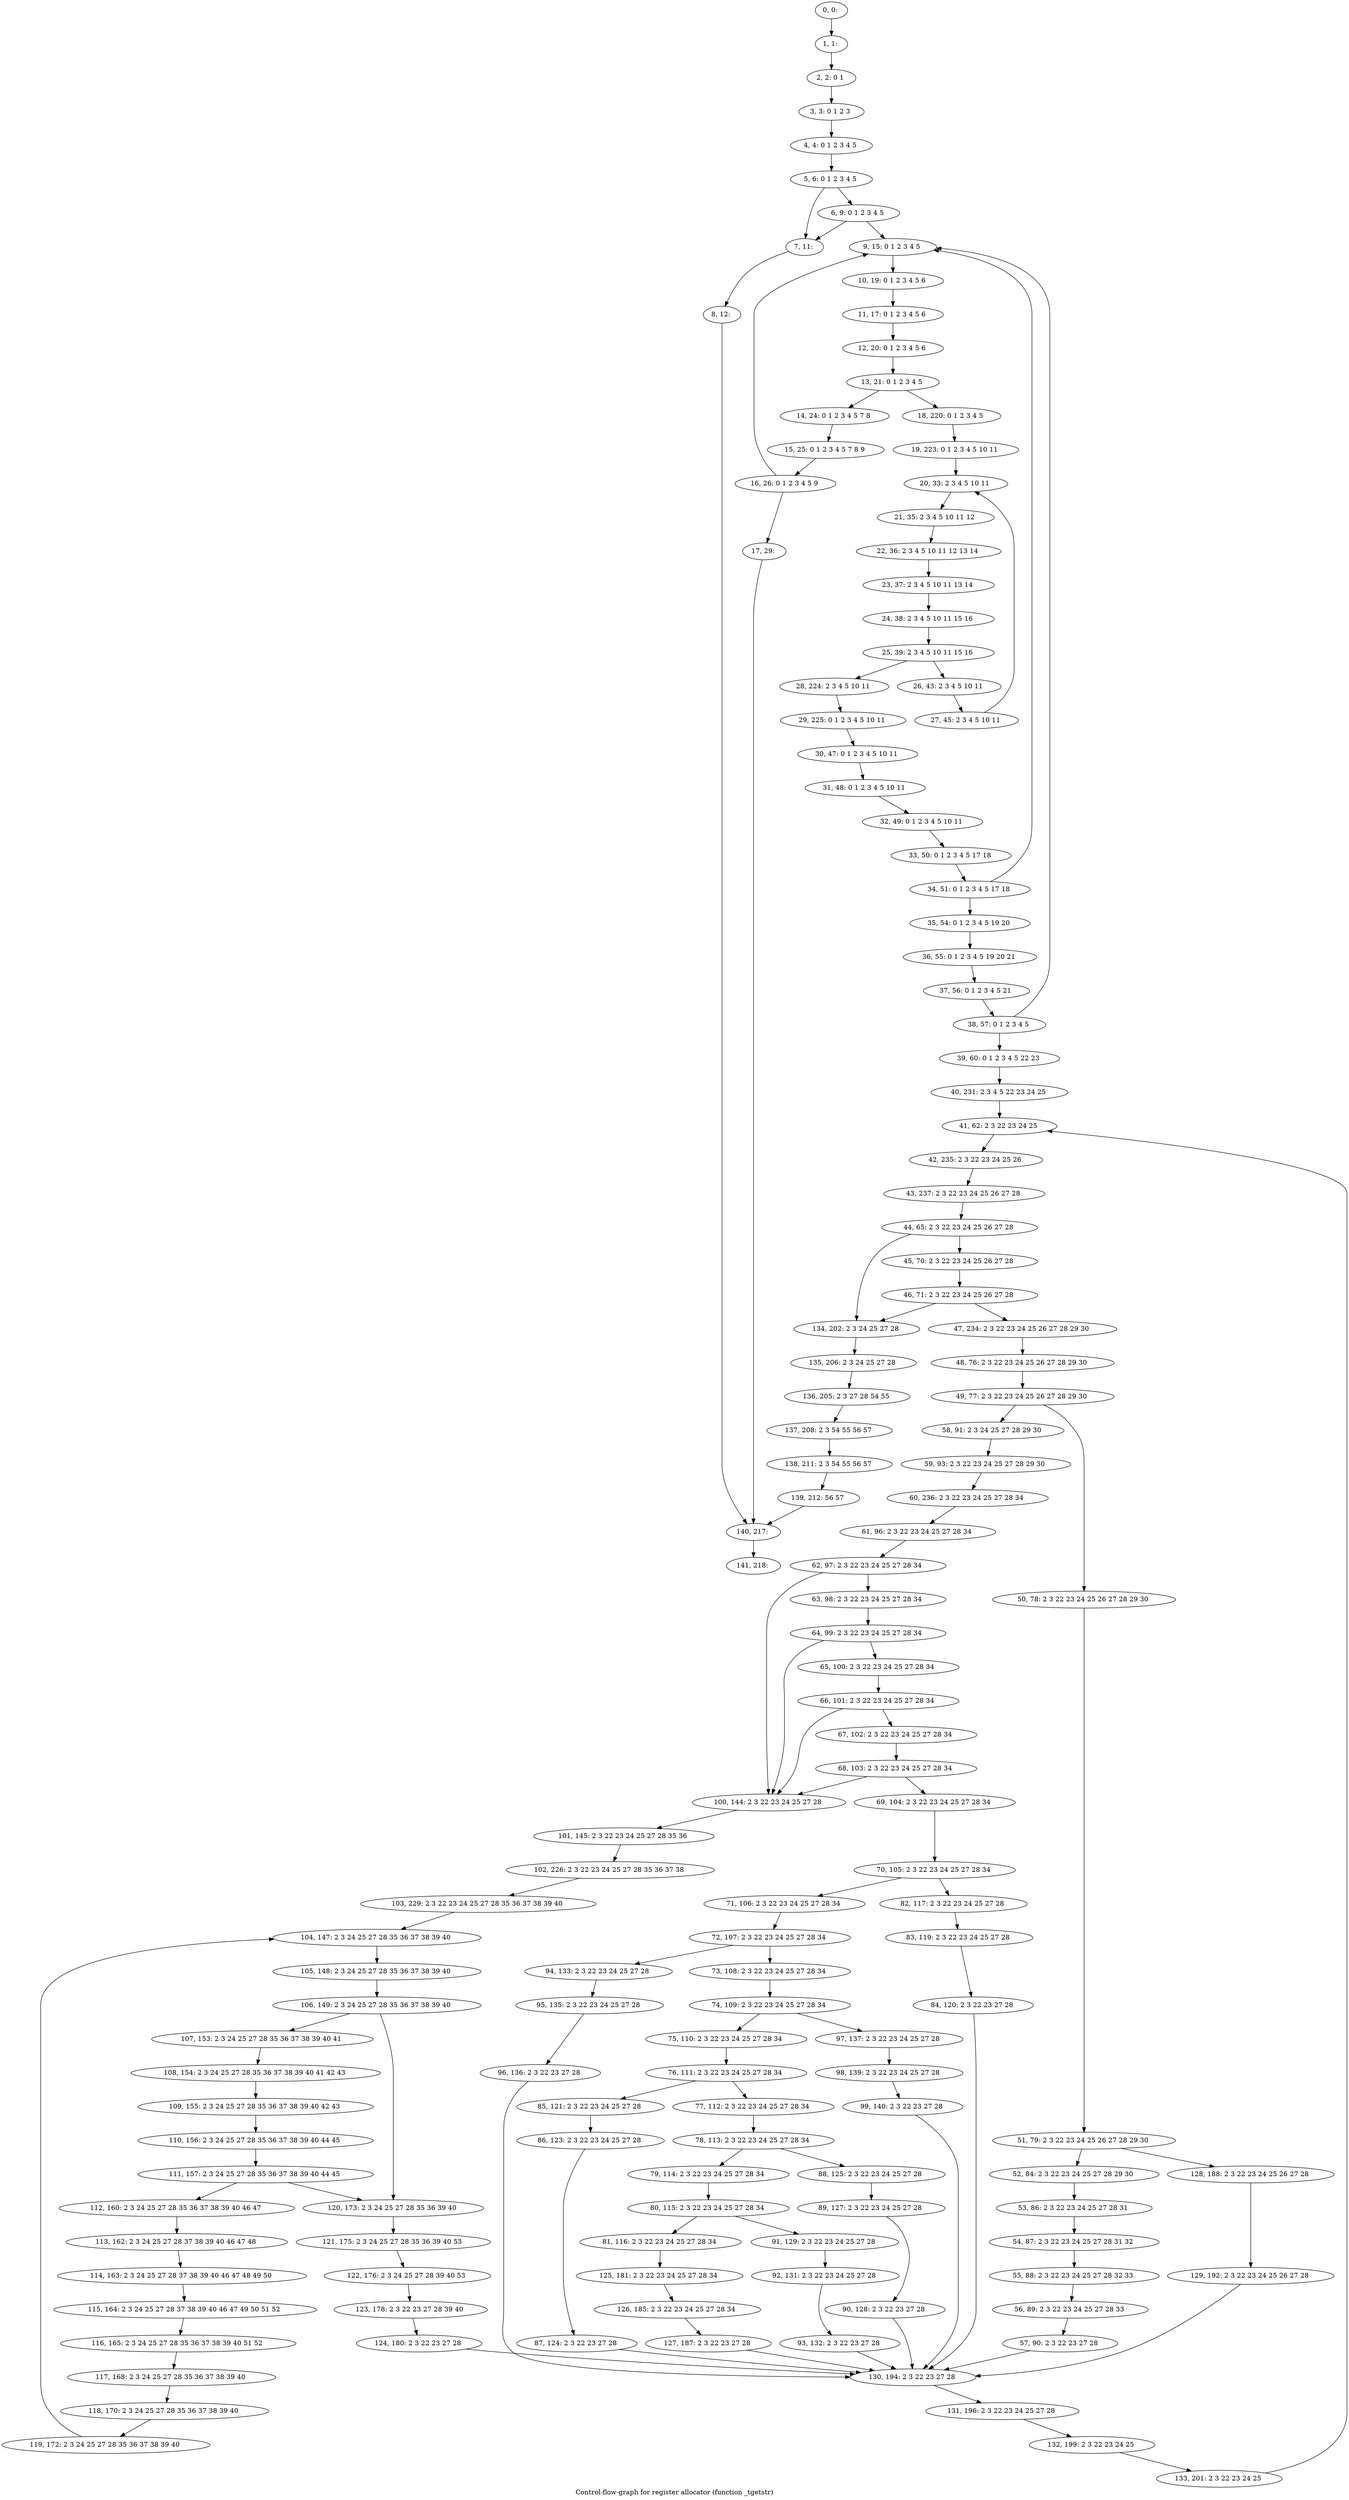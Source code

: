 digraph G {
graph [label="Control-flow-graph for register allocator (function _tgetstr)"]
0[label="0, 0: "];
1[label="1, 1: "];
2[label="2, 2: 0 1 "];
3[label="3, 3: 0 1 2 3 "];
4[label="4, 4: 0 1 2 3 4 5 "];
5[label="5, 6: 0 1 2 3 4 5 "];
6[label="6, 9: 0 1 2 3 4 5 "];
7[label="7, 11: "];
8[label="8, 12: "];
9[label="9, 15: 0 1 2 3 4 5 "];
10[label="10, 19: 0 1 2 3 4 5 6 "];
11[label="11, 17: 0 1 2 3 4 5 6 "];
12[label="12, 20: 0 1 2 3 4 5 6 "];
13[label="13, 21: 0 1 2 3 4 5 "];
14[label="14, 24: 0 1 2 3 4 5 7 8 "];
15[label="15, 25: 0 1 2 3 4 5 7 8 9 "];
16[label="16, 26: 0 1 2 3 4 5 9 "];
17[label="17, 29: "];
18[label="18, 220: 0 1 2 3 4 5 "];
19[label="19, 223: 0 1 2 3 4 5 10 11 "];
20[label="20, 33: 2 3 4 5 10 11 "];
21[label="21, 35: 2 3 4 5 10 11 12 "];
22[label="22, 36: 2 3 4 5 10 11 12 13 14 "];
23[label="23, 37: 2 3 4 5 10 11 13 14 "];
24[label="24, 38: 2 3 4 5 10 11 15 16 "];
25[label="25, 39: 2 3 4 5 10 11 15 16 "];
26[label="26, 43: 2 3 4 5 10 11 "];
27[label="27, 45: 2 3 4 5 10 11 "];
28[label="28, 224: 2 3 4 5 10 11 "];
29[label="29, 225: 0 1 2 3 4 5 10 11 "];
30[label="30, 47: 0 1 2 3 4 5 10 11 "];
31[label="31, 48: 0 1 2 3 4 5 10 11 "];
32[label="32, 49: 0 1 2 3 4 5 10 11 "];
33[label="33, 50: 0 1 2 3 4 5 17 18 "];
34[label="34, 51: 0 1 2 3 4 5 17 18 "];
35[label="35, 54: 0 1 2 3 4 5 19 20 "];
36[label="36, 55: 0 1 2 3 4 5 19 20 21 "];
37[label="37, 56: 0 1 2 3 4 5 21 "];
38[label="38, 57: 0 1 2 3 4 5 "];
39[label="39, 60: 0 1 2 3 4 5 22 23 "];
40[label="40, 231: 2 3 4 5 22 23 24 25 "];
41[label="41, 62: 2 3 22 23 24 25 "];
42[label="42, 235: 2 3 22 23 24 25 26 "];
43[label="43, 237: 2 3 22 23 24 25 26 27 28 "];
44[label="44, 65: 2 3 22 23 24 25 26 27 28 "];
45[label="45, 70: 2 3 22 23 24 25 26 27 28 "];
46[label="46, 71: 2 3 22 23 24 25 26 27 28 "];
47[label="47, 234: 2 3 22 23 24 25 26 27 28 29 30 "];
48[label="48, 76: 2 3 22 23 24 25 26 27 28 29 30 "];
49[label="49, 77: 2 3 22 23 24 25 26 27 28 29 30 "];
50[label="50, 78: 2 3 22 23 24 25 26 27 28 29 30 "];
51[label="51, 79: 2 3 22 23 24 25 26 27 28 29 30 "];
52[label="52, 84: 2 3 22 23 24 25 27 28 29 30 "];
53[label="53, 86: 2 3 22 23 24 25 27 28 31 "];
54[label="54, 87: 2 3 22 23 24 25 27 28 31 32 "];
55[label="55, 88: 2 3 22 23 24 25 27 28 32 33 "];
56[label="56, 89: 2 3 22 23 24 25 27 28 33 "];
57[label="57, 90: 2 3 22 23 27 28 "];
58[label="58, 91: 2 3 24 25 27 28 29 30 "];
59[label="59, 93: 2 3 22 23 24 25 27 28 29 30 "];
60[label="60, 236: 2 3 22 23 24 25 27 28 34 "];
61[label="61, 96: 2 3 22 23 24 25 27 28 34 "];
62[label="62, 97: 2 3 22 23 24 25 27 28 34 "];
63[label="63, 98: 2 3 22 23 24 25 27 28 34 "];
64[label="64, 99: 2 3 22 23 24 25 27 28 34 "];
65[label="65, 100: 2 3 22 23 24 25 27 28 34 "];
66[label="66, 101: 2 3 22 23 24 25 27 28 34 "];
67[label="67, 102: 2 3 22 23 24 25 27 28 34 "];
68[label="68, 103: 2 3 22 23 24 25 27 28 34 "];
69[label="69, 104: 2 3 22 23 24 25 27 28 34 "];
70[label="70, 105: 2 3 22 23 24 25 27 28 34 "];
71[label="71, 106: 2 3 22 23 24 25 27 28 34 "];
72[label="72, 107: 2 3 22 23 24 25 27 28 34 "];
73[label="73, 108: 2 3 22 23 24 25 27 28 34 "];
74[label="74, 109: 2 3 22 23 24 25 27 28 34 "];
75[label="75, 110: 2 3 22 23 24 25 27 28 34 "];
76[label="76, 111: 2 3 22 23 24 25 27 28 34 "];
77[label="77, 112: 2 3 22 23 24 25 27 28 34 "];
78[label="78, 113: 2 3 22 23 24 25 27 28 34 "];
79[label="79, 114: 2 3 22 23 24 25 27 28 34 "];
80[label="80, 115: 2 3 22 23 24 25 27 28 34 "];
81[label="81, 116: 2 3 22 23 24 25 27 28 34 "];
82[label="82, 117: 2 3 22 23 24 25 27 28 "];
83[label="83, 119: 2 3 22 23 24 25 27 28 "];
84[label="84, 120: 2 3 22 23 27 28 "];
85[label="85, 121: 2 3 22 23 24 25 27 28 "];
86[label="86, 123: 2 3 22 23 24 25 27 28 "];
87[label="87, 124: 2 3 22 23 27 28 "];
88[label="88, 125: 2 3 22 23 24 25 27 28 "];
89[label="89, 127: 2 3 22 23 24 25 27 28 "];
90[label="90, 128: 2 3 22 23 27 28 "];
91[label="91, 129: 2 3 22 23 24 25 27 28 "];
92[label="92, 131: 2 3 22 23 24 25 27 28 "];
93[label="93, 132: 2 3 22 23 27 28 "];
94[label="94, 133: 2 3 22 23 24 25 27 28 "];
95[label="95, 135: 2 3 22 23 24 25 27 28 "];
96[label="96, 136: 2 3 22 23 27 28 "];
97[label="97, 137: 2 3 22 23 24 25 27 28 "];
98[label="98, 139: 2 3 22 23 24 25 27 28 "];
99[label="99, 140: 2 3 22 23 27 28 "];
100[label="100, 144: 2 3 22 23 24 25 27 28 "];
101[label="101, 145: 2 3 22 23 24 25 27 28 35 36 "];
102[label="102, 226: 2 3 22 23 24 25 27 28 35 36 37 38 "];
103[label="103, 229: 2 3 22 23 24 25 27 28 35 36 37 38 39 40 "];
104[label="104, 147: 2 3 24 25 27 28 35 36 37 38 39 40 "];
105[label="105, 148: 2 3 24 25 27 28 35 36 37 38 39 40 "];
106[label="106, 149: 2 3 24 25 27 28 35 36 37 38 39 40 "];
107[label="107, 153: 2 3 24 25 27 28 35 36 37 38 39 40 41 "];
108[label="108, 154: 2 3 24 25 27 28 35 36 37 38 39 40 41 42 43 "];
109[label="109, 155: 2 3 24 25 27 28 35 36 37 38 39 40 42 43 "];
110[label="110, 156: 2 3 24 25 27 28 35 36 37 38 39 40 44 45 "];
111[label="111, 157: 2 3 24 25 27 28 35 36 37 38 39 40 44 45 "];
112[label="112, 160: 2 3 24 25 27 28 35 36 37 38 39 40 46 47 "];
113[label="113, 162: 2 3 24 25 27 28 37 38 39 40 46 47 48 "];
114[label="114, 163: 2 3 24 25 27 28 37 38 39 40 46 47 48 49 50 "];
115[label="115, 164: 2 3 24 25 27 28 37 38 39 40 46 47 49 50 51 52 "];
116[label="116, 165: 2 3 24 25 27 28 35 36 37 38 39 40 51 52 "];
117[label="117, 168: 2 3 24 25 27 28 35 36 37 38 39 40 "];
118[label="118, 170: 2 3 24 25 27 28 35 36 37 38 39 40 "];
119[label="119, 172: 2 3 24 25 27 28 35 36 37 38 39 40 "];
120[label="120, 173: 2 3 24 25 27 28 35 36 39 40 "];
121[label="121, 175: 2 3 24 25 27 28 35 36 39 40 53 "];
122[label="122, 176: 2 3 24 25 27 28 39 40 53 "];
123[label="123, 178: 2 3 22 23 27 28 39 40 "];
124[label="124, 180: 2 3 22 23 27 28 "];
125[label="125, 181: 2 3 22 23 24 25 27 28 34 "];
126[label="126, 185: 2 3 22 23 24 25 27 28 34 "];
127[label="127, 187: 2 3 22 23 27 28 "];
128[label="128, 188: 2 3 22 23 24 25 26 27 28 "];
129[label="129, 192: 2 3 22 23 24 25 26 27 28 "];
130[label="130, 194: 2 3 22 23 27 28 "];
131[label="131, 196: 2 3 22 23 24 25 27 28 "];
132[label="132, 199: 2 3 22 23 24 25 "];
133[label="133, 201: 2 3 22 23 24 25 "];
134[label="134, 202: 2 3 24 25 27 28 "];
135[label="135, 206: 2 3 24 25 27 28 "];
136[label="136, 205: 2 3 27 28 54 55 "];
137[label="137, 208: 2 3 54 55 56 57 "];
138[label="138, 211: 2 3 54 55 56 57 "];
139[label="139, 212: 56 57 "];
140[label="140, 217: "];
141[label="141, 218: "];
0->1 ;
1->2 ;
2->3 ;
3->4 ;
4->5 ;
5->6 ;
5->7 ;
6->7 ;
6->9 ;
7->8 ;
8->140 ;
9->10 ;
10->11 ;
11->12 ;
12->13 ;
13->14 ;
13->18 ;
14->15 ;
15->16 ;
16->17 ;
16->9 ;
17->140 ;
18->19 ;
19->20 ;
20->21 ;
21->22 ;
22->23 ;
23->24 ;
24->25 ;
25->26 ;
25->28 ;
26->27 ;
27->20 ;
28->29 ;
29->30 ;
30->31 ;
31->32 ;
32->33 ;
33->34 ;
34->35 ;
34->9 ;
35->36 ;
36->37 ;
37->38 ;
38->39 ;
38->9 ;
39->40 ;
40->41 ;
41->42 ;
42->43 ;
43->44 ;
44->45 ;
44->134 ;
45->46 ;
46->47 ;
46->134 ;
47->48 ;
48->49 ;
49->50 ;
49->58 ;
50->51 ;
51->52 ;
51->128 ;
52->53 ;
53->54 ;
54->55 ;
55->56 ;
56->57 ;
57->130 ;
58->59 ;
59->60 ;
60->61 ;
61->62 ;
62->63 ;
62->100 ;
63->64 ;
64->65 ;
64->100 ;
65->66 ;
66->67 ;
66->100 ;
67->68 ;
68->69 ;
68->100 ;
69->70 ;
70->71 ;
70->82 ;
71->72 ;
72->73 ;
72->94 ;
73->74 ;
74->75 ;
74->97 ;
75->76 ;
76->77 ;
76->85 ;
77->78 ;
78->79 ;
78->88 ;
79->80 ;
80->81 ;
80->91 ;
81->125 ;
82->83 ;
83->84 ;
84->130 ;
85->86 ;
86->87 ;
87->130 ;
88->89 ;
89->90 ;
90->130 ;
91->92 ;
92->93 ;
93->130 ;
94->95 ;
95->96 ;
96->130 ;
97->98 ;
98->99 ;
99->130 ;
100->101 ;
101->102 ;
102->103 ;
103->104 ;
104->105 ;
105->106 ;
106->107 ;
106->120 ;
107->108 ;
108->109 ;
109->110 ;
110->111 ;
111->112 ;
111->120 ;
112->113 ;
113->114 ;
114->115 ;
115->116 ;
116->117 ;
117->118 ;
118->119 ;
119->104 ;
120->121 ;
121->122 ;
122->123 ;
123->124 ;
124->130 ;
125->126 ;
126->127 ;
127->130 ;
128->129 ;
129->130 ;
130->131 ;
131->132 ;
132->133 ;
133->41 ;
134->135 ;
135->136 ;
136->137 ;
137->138 ;
138->139 ;
139->140 ;
140->141 ;
}
